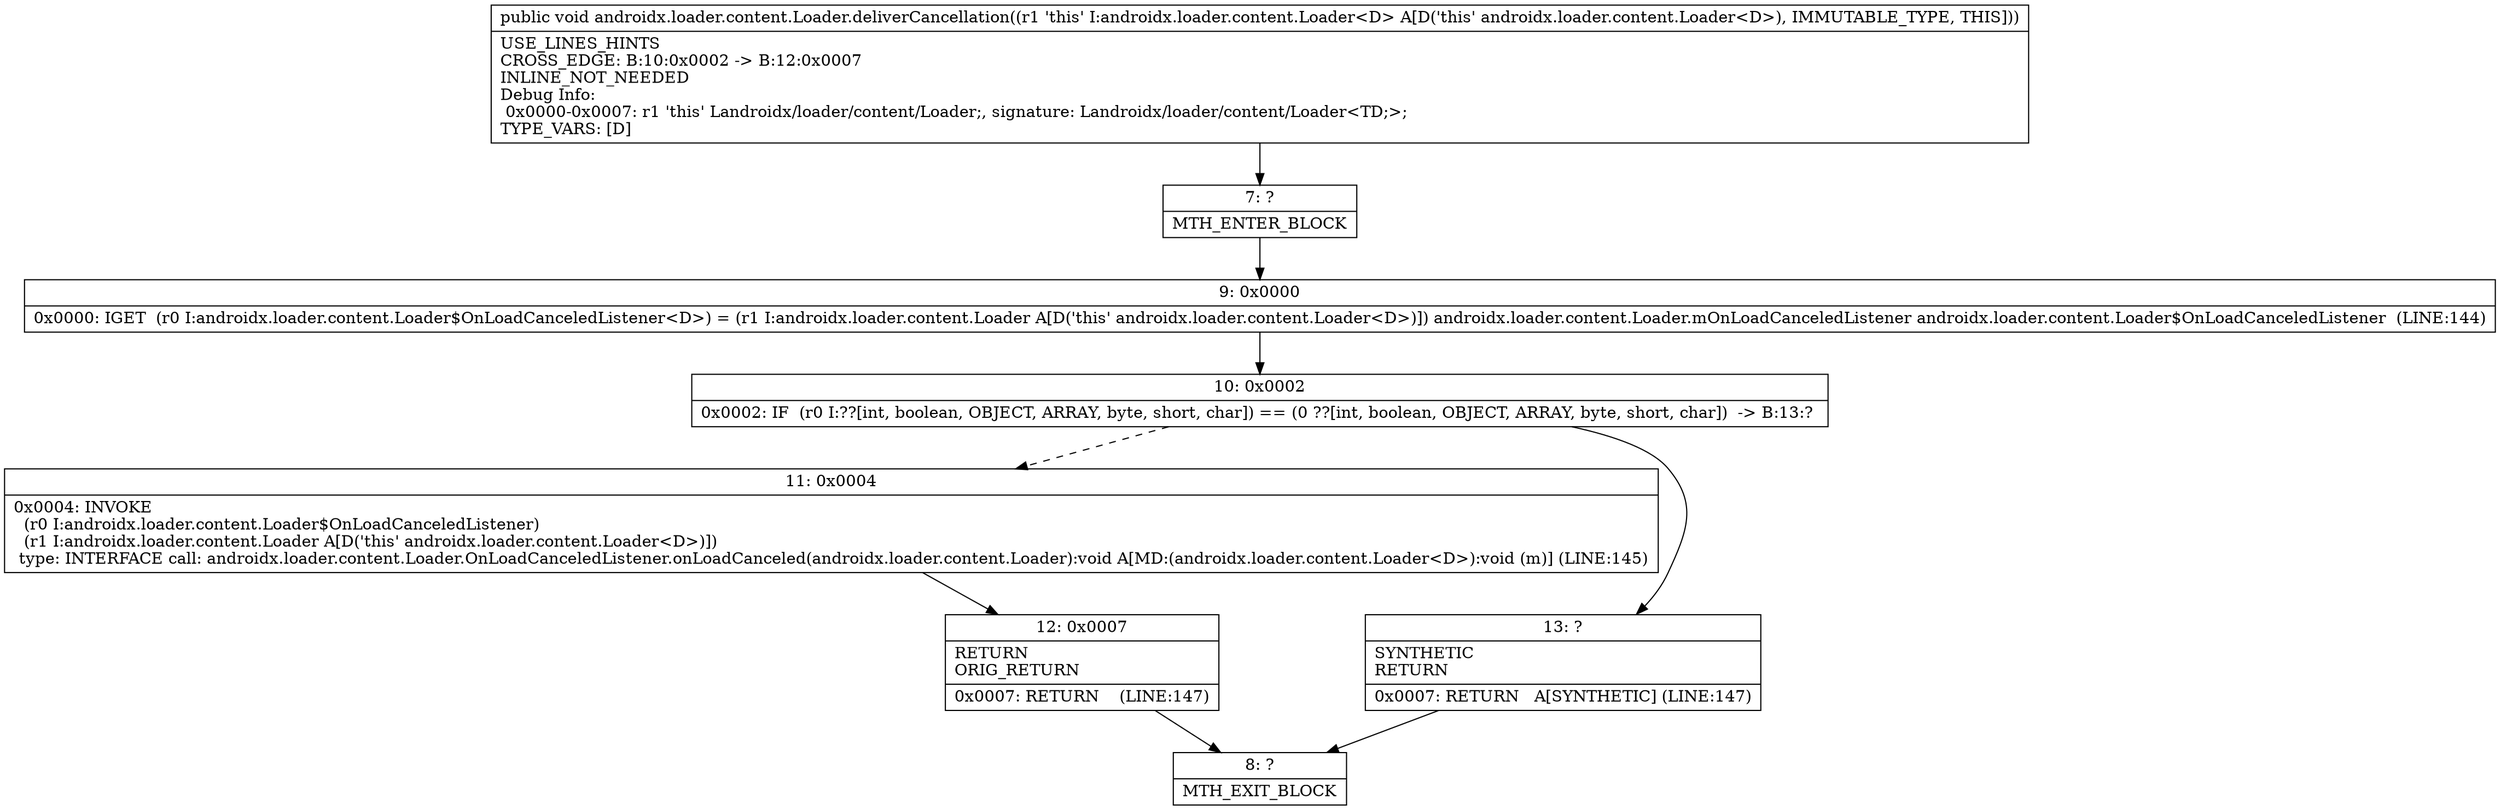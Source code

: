 digraph "CFG forandroidx.loader.content.Loader.deliverCancellation()V" {
Node_7 [shape=record,label="{7\:\ ?|MTH_ENTER_BLOCK\l}"];
Node_9 [shape=record,label="{9\:\ 0x0000|0x0000: IGET  (r0 I:androidx.loader.content.Loader$OnLoadCanceledListener\<D\>) = (r1 I:androidx.loader.content.Loader A[D('this' androidx.loader.content.Loader\<D\>)]) androidx.loader.content.Loader.mOnLoadCanceledListener androidx.loader.content.Loader$OnLoadCanceledListener  (LINE:144)\l}"];
Node_10 [shape=record,label="{10\:\ 0x0002|0x0002: IF  (r0 I:??[int, boolean, OBJECT, ARRAY, byte, short, char]) == (0 ??[int, boolean, OBJECT, ARRAY, byte, short, char])  \-\> B:13:? \l}"];
Node_11 [shape=record,label="{11\:\ 0x0004|0x0004: INVOKE  \l  (r0 I:androidx.loader.content.Loader$OnLoadCanceledListener)\l  (r1 I:androidx.loader.content.Loader A[D('this' androidx.loader.content.Loader\<D\>)])\l type: INTERFACE call: androidx.loader.content.Loader.OnLoadCanceledListener.onLoadCanceled(androidx.loader.content.Loader):void A[MD:(androidx.loader.content.Loader\<D\>):void (m)] (LINE:145)\l}"];
Node_12 [shape=record,label="{12\:\ 0x0007|RETURN\lORIG_RETURN\l|0x0007: RETURN    (LINE:147)\l}"];
Node_8 [shape=record,label="{8\:\ ?|MTH_EXIT_BLOCK\l}"];
Node_13 [shape=record,label="{13\:\ ?|SYNTHETIC\lRETURN\l|0x0007: RETURN   A[SYNTHETIC] (LINE:147)\l}"];
MethodNode[shape=record,label="{public void androidx.loader.content.Loader.deliverCancellation((r1 'this' I:androidx.loader.content.Loader\<D\> A[D('this' androidx.loader.content.Loader\<D\>), IMMUTABLE_TYPE, THIS]))  | USE_LINES_HINTS\lCROSS_EDGE: B:10:0x0002 \-\> B:12:0x0007\lINLINE_NOT_NEEDED\lDebug Info:\l  0x0000\-0x0007: r1 'this' Landroidx\/loader\/content\/Loader;, signature: Landroidx\/loader\/content\/Loader\<TD;\>;\lTYPE_VARS: [D]\l}"];
MethodNode -> Node_7;Node_7 -> Node_9;
Node_9 -> Node_10;
Node_10 -> Node_11[style=dashed];
Node_10 -> Node_13;
Node_11 -> Node_12;
Node_12 -> Node_8;
Node_13 -> Node_8;
}

